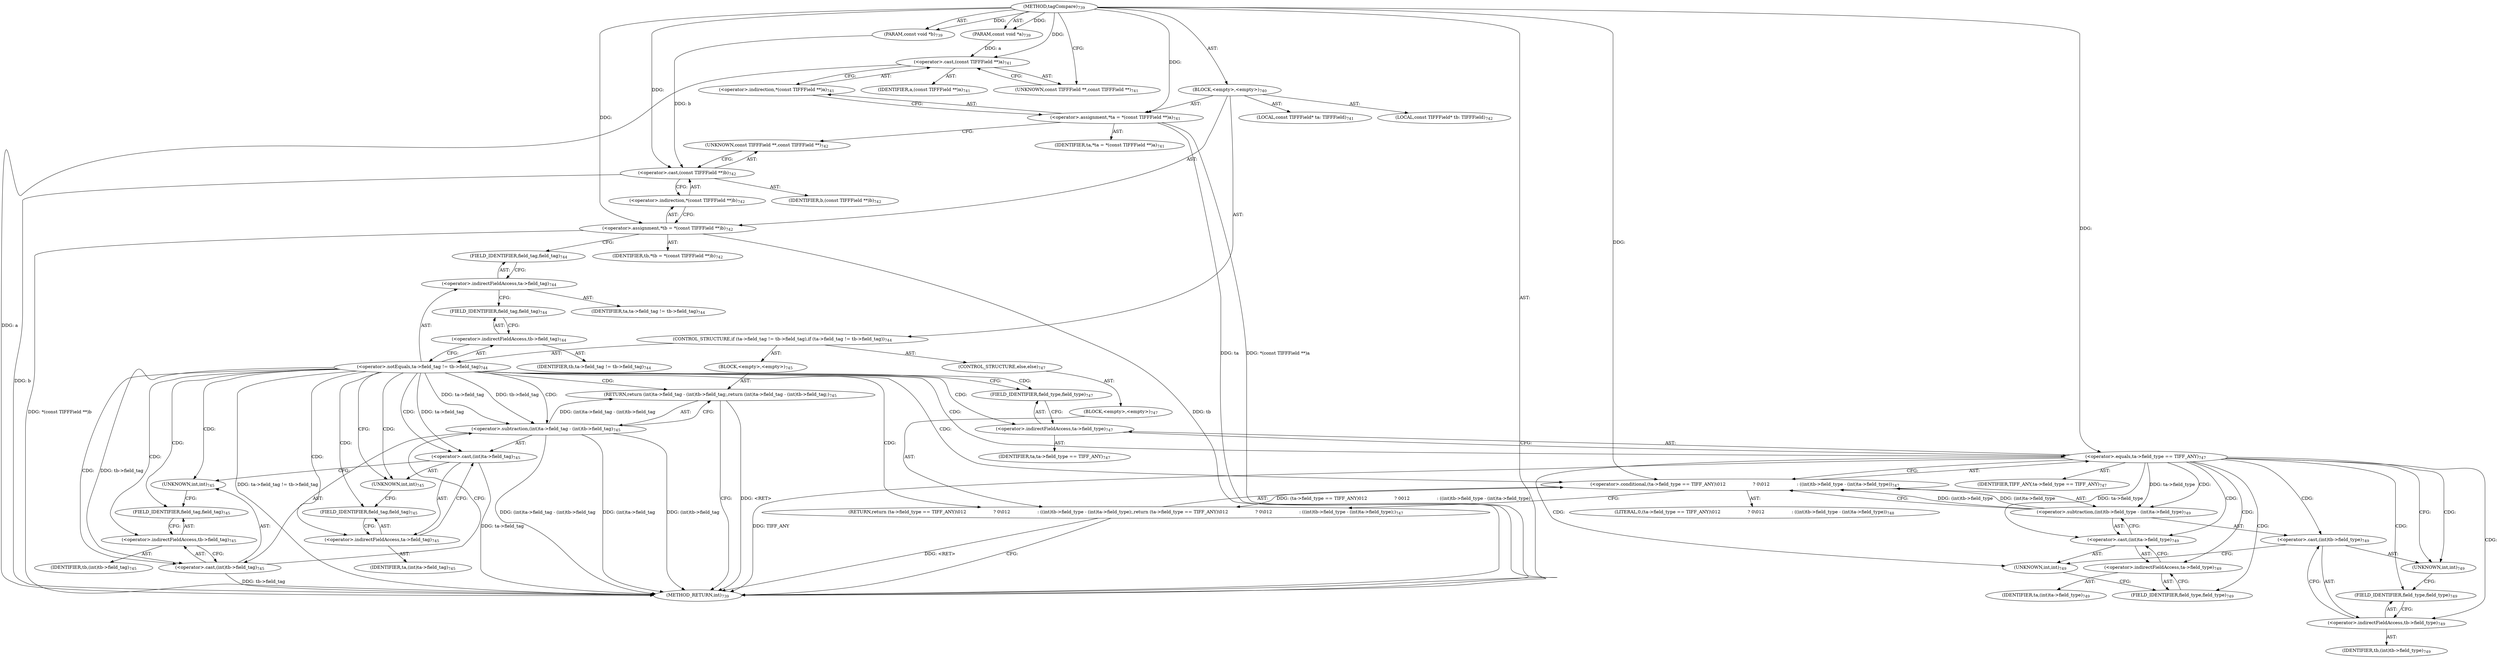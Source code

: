 digraph "tagCompare" {  
"26795" [label = <(METHOD,tagCompare)<SUB>739</SUB>> ]
"26796" [label = <(PARAM,const void *a)<SUB>739</SUB>> ]
"26797" [label = <(PARAM,const void *b)<SUB>739</SUB>> ]
"26798" [label = <(BLOCK,&lt;empty&gt;,&lt;empty&gt;)<SUB>740</SUB>> ]
"26799" [label = <(LOCAL,const TIFFField* ta: TIFFField)<SUB>741</SUB>> ]
"26800" [label = <(&lt;operator&gt;.assignment,*ta = *(const TIFFField **)a)<SUB>741</SUB>> ]
"26801" [label = <(IDENTIFIER,ta,*ta = *(const TIFFField **)a)<SUB>741</SUB>> ]
"26802" [label = <(&lt;operator&gt;.indirection,*(const TIFFField **)a)<SUB>741</SUB>> ]
"26803" [label = <(&lt;operator&gt;.cast,(const TIFFField **)a)<SUB>741</SUB>> ]
"26804" [label = <(UNKNOWN,const TIFFField **,const TIFFField **)<SUB>741</SUB>> ]
"26805" [label = <(IDENTIFIER,a,(const TIFFField **)a)<SUB>741</SUB>> ]
"26806" [label = <(LOCAL,const TIFFField* tb: TIFFField)<SUB>742</SUB>> ]
"26807" [label = <(&lt;operator&gt;.assignment,*tb = *(const TIFFField **)b)<SUB>742</SUB>> ]
"26808" [label = <(IDENTIFIER,tb,*tb = *(const TIFFField **)b)<SUB>742</SUB>> ]
"26809" [label = <(&lt;operator&gt;.indirection,*(const TIFFField **)b)<SUB>742</SUB>> ]
"26810" [label = <(&lt;operator&gt;.cast,(const TIFFField **)b)<SUB>742</SUB>> ]
"26811" [label = <(UNKNOWN,const TIFFField **,const TIFFField **)<SUB>742</SUB>> ]
"26812" [label = <(IDENTIFIER,b,(const TIFFField **)b)<SUB>742</SUB>> ]
"26813" [label = <(CONTROL_STRUCTURE,if (ta-&gt;field_tag != tb-&gt;field_tag),if (ta-&gt;field_tag != tb-&gt;field_tag))<SUB>744</SUB>> ]
"26814" [label = <(&lt;operator&gt;.notEquals,ta-&gt;field_tag != tb-&gt;field_tag)<SUB>744</SUB>> ]
"26815" [label = <(&lt;operator&gt;.indirectFieldAccess,ta-&gt;field_tag)<SUB>744</SUB>> ]
"26816" [label = <(IDENTIFIER,ta,ta-&gt;field_tag != tb-&gt;field_tag)<SUB>744</SUB>> ]
"26817" [label = <(FIELD_IDENTIFIER,field_tag,field_tag)<SUB>744</SUB>> ]
"26818" [label = <(&lt;operator&gt;.indirectFieldAccess,tb-&gt;field_tag)<SUB>744</SUB>> ]
"26819" [label = <(IDENTIFIER,tb,ta-&gt;field_tag != tb-&gt;field_tag)<SUB>744</SUB>> ]
"26820" [label = <(FIELD_IDENTIFIER,field_tag,field_tag)<SUB>744</SUB>> ]
"26821" [label = <(BLOCK,&lt;empty&gt;,&lt;empty&gt;)<SUB>745</SUB>> ]
"26822" [label = <(RETURN,return (int)ta-&gt;field_tag - (int)tb-&gt;field_tag;,return (int)ta-&gt;field_tag - (int)tb-&gt;field_tag;)<SUB>745</SUB>> ]
"26823" [label = <(&lt;operator&gt;.subtraction,(int)ta-&gt;field_tag - (int)tb-&gt;field_tag)<SUB>745</SUB>> ]
"26824" [label = <(&lt;operator&gt;.cast,(int)ta-&gt;field_tag)<SUB>745</SUB>> ]
"26825" [label = <(UNKNOWN,int,int)<SUB>745</SUB>> ]
"26826" [label = <(&lt;operator&gt;.indirectFieldAccess,ta-&gt;field_tag)<SUB>745</SUB>> ]
"26827" [label = <(IDENTIFIER,ta,(int)ta-&gt;field_tag)<SUB>745</SUB>> ]
"26828" [label = <(FIELD_IDENTIFIER,field_tag,field_tag)<SUB>745</SUB>> ]
"26829" [label = <(&lt;operator&gt;.cast,(int)tb-&gt;field_tag)<SUB>745</SUB>> ]
"26830" [label = <(UNKNOWN,int,int)<SUB>745</SUB>> ]
"26831" [label = <(&lt;operator&gt;.indirectFieldAccess,tb-&gt;field_tag)<SUB>745</SUB>> ]
"26832" [label = <(IDENTIFIER,tb,(int)tb-&gt;field_tag)<SUB>745</SUB>> ]
"26833" [label = <(FIELD_IDENTIFIER,field_tag,field_tag)<SUB>745</SUB>> ]
"26834" [label = <(CONTROL_STRUCTURE,else,else)<SUB>747</SUB>> ]
"26835" [label = <(BLOCK,&lt;empty&gt;,&lt;empty&gt;)<SUB>747</SUB>> ]
"26836" [label = <(RETURN,return (ta-&gt;field_type == TIFF_ANY)\012                   ? 0\012                   : ((int)tb-&gt;field_type - (int)ta-&gt;field_type);,return (ta-&gt;field_type == TIFF_ANY)\012                   ? 0\012                   : ((int)tb-&gt;field_type - (int)ta-&gt;field_type);)<SUB>747</SUB>> ]
"26837" [label = <(&lt;operator&gt;.conditional,(ta-&gt;field_type == TIFF_ANY)\012                   ? 0\012                   : ((int)tb-&gt;field_type - (int)ta-&gt;field_type))<SUB>747</SUB>> ]
"26838" [label = <(&lt;operator&gt;.equals,ta-&gt;field_type == TIFF_ANY)<SUB>747</SUB>> ]
"26839" [label = <(&lt;operator&gt;.indirectFieldAccess,ta-&gt;field_type)<SUB>747</SUB>> ]
"26840" [label = <(IDENTIFIER,ta,ta-&gt;field_type == TIFF_ANY)<SUB>747</SUB>> ]
"26841" [label = <(FIELD_IDENTIFIER,field_type,field_type)<SUB>747</SUB>> ]
"26842" [label = <(IDENTIFIER,TIFF_ANY,ta-&gt;field_type == TIFF_ANY)<SUB>747</SUB>> ]
"26843" [label = <(LITERAL,0,(ta-&gt;field_type == TIFF_ANY)\012                   ? 0\012                   : ((int)tb-&gt;field_type - (int)ta-&gt;field_type))<SUB>748</SUB>> ]
"26844" [label = <(&lt;operator&gt;.subtraction,(int)tb-&gt;field_type - (int)ta-&gt;field_type)<SUB>749</SUB>> ]
"26845" [label = <(&lt;operator&gt;.cast,(int)tb-&gt;field_type)<SUB>749</SUB>> ]
"26846" [label = <(UNKNOWN,int,int)<SUB>749</SUB>> ]
"26847" [label = <(&lt;operator&gt;.indirectFieldAccess,tb-&gt;field_type)<SUB>749</SUB>> ]
"26848" [label = <(IDENTIFIER,tb,(int)tb-&gt;field_type)<SUB>749</SUB>> ]
"26849" [label = <(FIELD_IDENTIFIER,field_type,field_type)<SUB>749</SUB>> ]
"26850" [label = <(&lt;operator&gt;.cast,(int)ta-&gt;field_type)<SUB>749</SUB>> ]
"26851" [label = <(UNKNOWN,int,int)<SUB>749</SUB>> ]
"26852" [label = <(&lt;operator&gt;.indirectFieldAccess,ta-&gt;field_type)<SUB>749</SUB>> ]
"26853" [label = <(IDENTIFIER,ta,(int)ta-&gt;field_type)<SUB>749</SUB>> ]
"26854" [label = <(FIELD_IDENTIFIER,field_type,field_type)<SUB>749</SUB>> ]
"26855" [label = <(METHOD_RETURN,int)<SUB>739</SUB>> ]
  "26795" -> "26796"  [ label = "AST: "] 
  "26795" -> "26797"  [ label = "AST: "] 
  "26795" -> "26798"  [ label = "AST: "] 
  "26795" -> "26855"  [ label = "AST: "] 
  "26798" -> "26799"  [ label = "AST: "] 
  "26798" -> "26800"  [ label = "AST: "] 
  "26798" -> "26806"  [ label = "AST: "] 
  "26798" -> "26807"  [ label = "AST: "] 
  "26798" -> "26813"  [ label = "AST: "] 
  "26800" -> "26801"  [ label = "AST: "] 
  "26800" -> "26802"  [ label = "AST: "] 
  "26802" -> "26803"  [ label = "AST: "] 
  "26803" -> "26804"  [ label = "AST: "] 
  "26803" -> "26805"  [ label = "AST: "] 
  "26807" -> "26808"  [ label = "AST: "] 
  "26807" -> "26809"  [ label = "AST: "] 
  "26809" -> "26810"  [ label = "AST: "] 
  "26810" -> "26811"  [ label = "AST: "] 
  "26810" -> "26812"  [ label = "AST: "] 
  "26813" -> "26814"  [ label = "AST: "] 
  "26813" -> "26821"  [ label = "AST: "] 
  "26813" -> "26834"  [ label = "AST: "] 
  "26814" -> "26815"  [ label = "AST: "] 
  "26814" -> "26818"  [ label = "AST: "] 
  "26815" -> "26816"  [ label = "AST: "] 
  "26815" -> "26817"  [ label = "AST: "] 
  "26818" -> "26819"  [ label = "AST: "] 
  "26818" -> "26820"  [ label = "AST: "] 
  "26821" -> "26822"  [ label = "AST: "] 
  "26822" -> "26823"  [ label = "AST: "] 
  "26823" -> "26824"  [ label = "AST: "] 
  "26823" -> "26829"  [ label = "AST: "] 
  "26824" -> "26825"  [ label = "AST: "] 
  "26824" -> "26826"  [ label = "AST: "] 
  "26826" -> "26827"  [ label = "AST: "] 
  "26826" -> "26828"  [ label = "AST: "] 
  "26829" -> "26830"  [ label = "AST: "] 
  "26829" -> "26831"  [ label = "AST: "] 
  "26831" -> "26832"  [ label = "AST: "] 
  "26831" -> "26833"  [ label = "AST: "] 
  "26834" -> "26835"  [ label = "AST: "] 
  "26835" -> "26836"  [ label = "AST: "] 
  "26836" -> "26837"  [ label = "AST: "] 
  "26837" -> "26838"  [ label = "AST: "] 
  "26837" -> "26843"  [ label = "AST: "] 
  "26837" -> "26844"  [ label = "AST: "] 
  "26838" -> "26839"  [ label = "AST: "] 
  "26838" -> "26842"  [ label = "AST: "] 
  "26839" -> "26840"  [ label = "AST: "] 
  "26839" -> "26841"  [ label = "AST: "] 
  "26844" -> "26845"  [ label = "AST: "] 
  "26844" -> "26850"  [ label = "AST: "] 
  "26845" -> "26846"  [ label = "AST: "] 
  "26845" -> "26847"  [ label = "AST: "] 
  "26847" -> "26848"  [ label = "AST: "] 
  "26847" -> "26849"  [ label = "AST: "] 
  "26850" -> "26851"  [ label = "AST: "] 
  "26850" -> "26852"  [ label = "AST: "] 
  "26852" -> "26853"  [ label = "AST: "] 
  "26852" -> "26854"  [ label = "AST: "] 
  "26800" -> "26811"  [ label = "CFG: "] 
  "26807" -> "26817"  [ label = "CFG: "] 
  "26802" -> "26800"  [ label = "CFG: "] 
  "26809" -> "26807"  [ label = "CFG: "] 
  "26814" -> "26825"  [ label = "CFG: "] 
  "26814" -> "26841"  [ label = "CFG: "] 
  "26803" -> "26802"  [ label = "CFG: "] 
  "26810" -> "26809"  [ label = "CFG: "] 
  "26815" -> "26820"  [ label = "CFG: "] 
  "26818" -> "26814"  [ label = "CFG: "] 
  "26822" -> "26855"  [ label = "CFG: "] 
  "26804" -> "26803"  [ label = "CFG: "] 
  "26811" -> "26810"  [ label = "CFG: "] 
  "26817" -> "26815"  [ label = "CFG: "] 
  "26820" -> "26818"  [ label = "CFG: "] 
  "26823" -> "26822"  [ label = "CFG: "] 
  "26836" -> "26855"  [ label = "CFG: "] 
  "26824" -> "26830"  [ label = "CFG: "] 
  "26829" -> "26823"  [ label = "CFG: "] 
  "26837" -> "26836"  [ label = "CFG: "] 
  "26825" -> "26828"  [ label = "CFG: "] 
  "26826" -> "26824"  [ label = "CFG: "] 
  "26830" -> "26833"  [ label = "CFG: "] 
  "26831" -> "26829"  [ label = "CFG: "] 
  "26838" -> "26846"  [ label = "CFG: "] 
  "26838" -> "26837"  [ label = "CFG: "] 
  "26844" -> "26837"  [ label = "CFG: "] 
  "26828" -> "26826"  [ label = "CFG: "] 
  "26833" -> "26831"  [ label = "CFG: "] 
  "26839" -> "26838"  [ label = "CFG: "] 
  "26845" -> "26851"  [ label = "CFG: "] 
  "26850" -> "26844"  [ label = "CFG: "] 
  "26841" -> "26839"  [ label = "CFG: "] 
  "26846" -> "26849"  [ label = "CFG: "] 
  "26847" -> "26845"  [ label = "CFG: "] 
  "26851" -> "26854"  [ label = "CFG: "] 
  "26852" -> "26850"  [ label = "CFG: "] 
  "26849" -> "26847"  [ label = "CFG: "] 
  "26854" -> "26852"  [ label = "CFG: "] 
  "26795" -> "26804"  [ label = "CFG: "] 
  "26822" -> "26855"  [ label = "DDG: &lt;RET&gt;"] 
  "26836" -> "26855"  [ label = "DDG: &lt;RET&gt;"] 
  "26800" -> "26855"  [ label = "DDG: ta"] 
  "26803" -> "26855"  [ label = "DDG: a"] 
  "26800" -> "26855"  [ label = "DDG: *(const TIFFField **)a"] 
  "26807" -> "26855"  [ label = "DDG: tb"] 
  "26810" -> "26855"  [ label = "DDG: b"] 
  "26807" -> "26855"  [ label = "DDG: *(const TIFFField **)b"] 
  "26814" -> "26855"  [ label = "DDG: ta-&gt;field_tag != tb-&gt;field_tag"] 
  "26824" -> "26855"  [ label = "DDG: ta-&gt;field_tag"] 
  "26823" -> "26855"  [ label = "DDG: (int)ta-&gt;field_tag"] 
  "26829" -> "26855"  [ label = "DDG: tb-&gt;field_tag"] 
  "26823" -> "26855"  [ label = "DDG: (int)tb-&gt;field_tag"] 
  "26823" -> "26855"  [ label = "DDG: (int)ta-&gt;field_tag - (int)tb-&gt;field_tag"] 
  "26838" -> "26855"  [ label = "DDG: TIFF_ANY"] 
  "26795" -> "26796"  [ label = "DDG: "] 
  "26795" -> "26797"  [ label = "DDG: "] 
  "26795" -> "26800"  [ label = "DDG: "] 
  "26795" -> "26807"  [ label = "DDG: "] 
  "26823" -> "26822"  [ label = "DDG: (int)ta-&gt;field_tag - (int)tb-&gt;field_tag"] 
  "26796" -> "26803"  [ label = "DDG: a"] 
  "26795" -> "26803"  [ label = "DDG: "] 
  "26797" -> "26810"  [ label = "DDG: b"] 
  "26795" -> "26810"  [ label = "DDG: "] 
  "26837" -> "26836"  [ label = "DDG: (ta-&gt;field_type == TIFF_ANY)\012                   ? 0\012                   : ((int)tb-&gt;field_type - (int)ta-&gt;field_type)"] 
  "26814" -> "26823"  [ label = "DDG: ta-&gt;field_tag"] 
  "26814" -> "26823"  [ label = "DDG: tb-&gt;field_tag"] 
  "26795" -> "26837"  [ label = "DDG: "] 
  "26844" -> "26837"  [ label = "DDG: (int)tb-&gt;field_type"] 
  "26844" -> "26837"  [ label = "DDG: (int)ta-&gt;field_type"] 
  "26814" -> "26824"  [ label = "DDG: ta-&gt;field_tag"] 
  "26814" -> "26829"  [ label = "DDG: tb-&gt;field_tag"] 
  "26795" -> "26838"  [ label = "DDG: "] 
  "26838" -> "26844"  [ label = "DDG: ta-&gt;field_type"] 
  "26838" -> "26850"  [ label = "DDG: ta-&gt;field_type"] 
  "26814" -> "26839"  [ label = "CDG: "] 
  "26814" -> "26829"  [ label = "CDG: "] 
  "26814" -> "26824"  [ label = "CDG: "] 
  "26814" -> "26841"  [ label = "CDG: "] 
  "26814" -> "26823"  [ label = "CDG: "] 
  "26814" -> "26826"  [ label = "CDG: "] 
  "26814" -> "26838"  [ label = "CDG: "] 
  "26814" -> "26831"  [ label = "CDG: "] 
  "26814" -> "26837"  [ label = "CDG: "] 
  "26814" -> "26836"  [ label = "CDG: "] 
  "26814" -> "26830"  [ label = "CDG: "] 
  "26814" -> "26822"  [ label = "CDG: "] 
  "26814" -> "26828"  [ label = "CDG: "] 
  "26814" -> "26825"  [ label = "CDG: "] 
  "26814" -> "26833"  [ label = "CDG: "] 
  "26838" -> "26844"  [ label = "CDG: "] 
  "26838" -> "26854"  [ label = "CDG: "] 
  "26838" -> "26850"  [ label = "CDG: "] 
  "26838" -> "26852"  [ label = "CDG: "] 
  "26838" -> "26847"  [ label = "CDG: "] 
  "26838" -> "26846"  [ label = "CDG: "] 
  "26838" -> "26845"  [ label = "CDG: "] 
  "26838" -> "26851"  [ label = "CDG: "] 
  "26838" -> "26849"  [ label = "CDG: "] 
}
